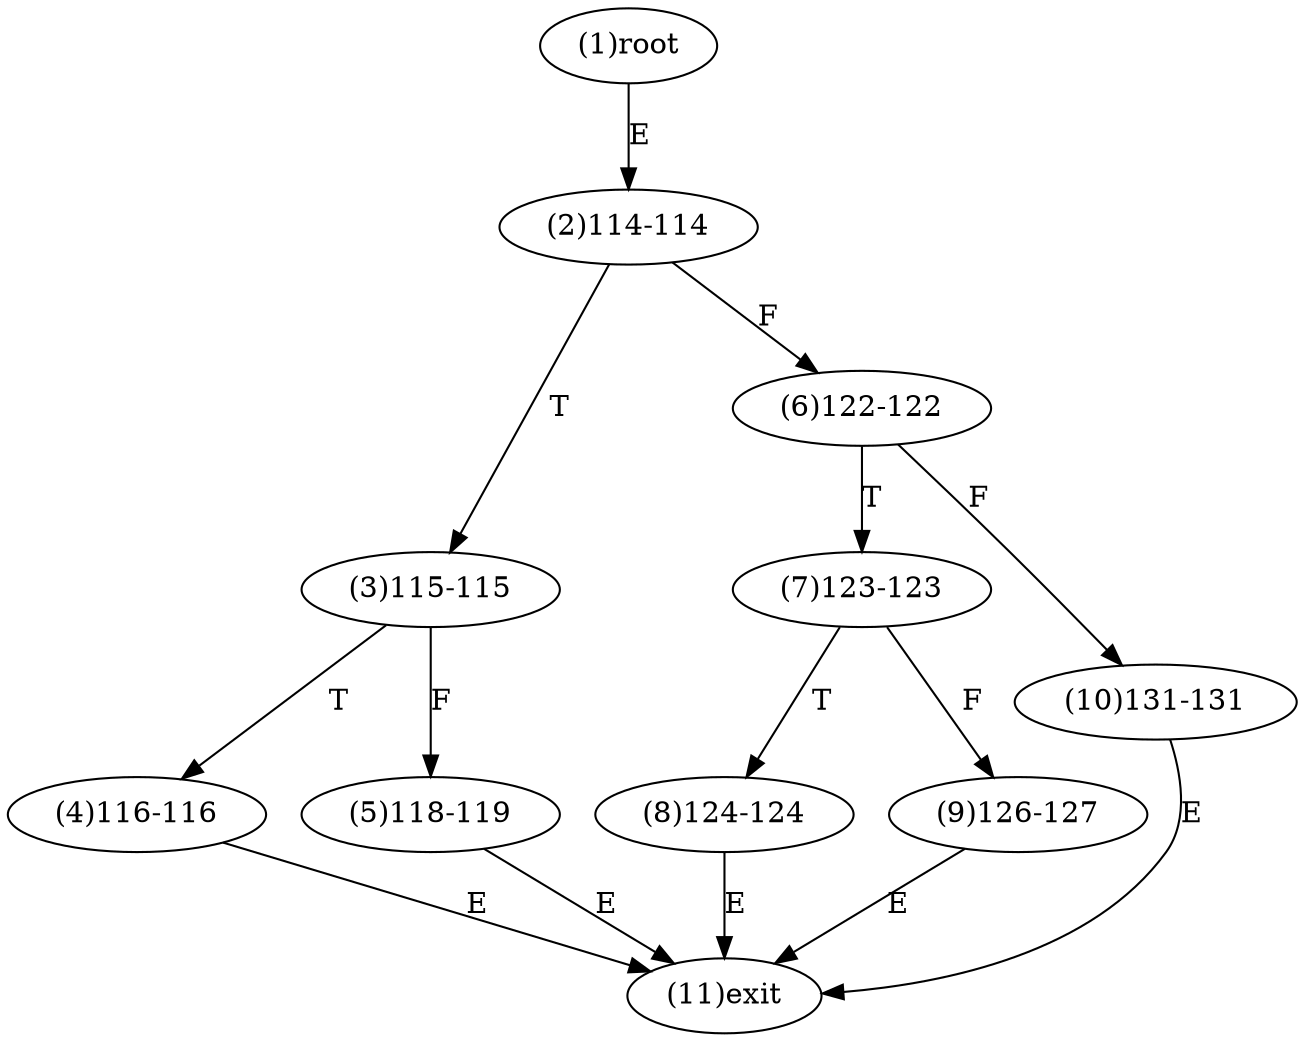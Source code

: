 digraph "" { 
1[ label="(1)root"];
2[ label="(2)114-114"];
3[ label="(3)115-115"];
4[ label="(4)116-116"];
5[ label="(5)118-119"];
6[ label="(6)122-122"];
7[ label="(7)123-123"];
8[ label="(8)124-124"];
9[ label="(9)126-127"];
10[ label="(10)131-131"];
11[ label="(11)exit"];
1->2[ label="E"];
2->6[ label="F"];
2->3[ label="T"];
3->5[ label="F"];
3->4[ label="T"];
4->11[ label="E"];
5->11[ label="E"];
6->10[ label="F"];
6->7[ label="T"];
7->9[ label="F"];
7->8[ label="T"];
8->11[ label="E"];
9->11[ label="E"];
10->11[ label="E"];
}
